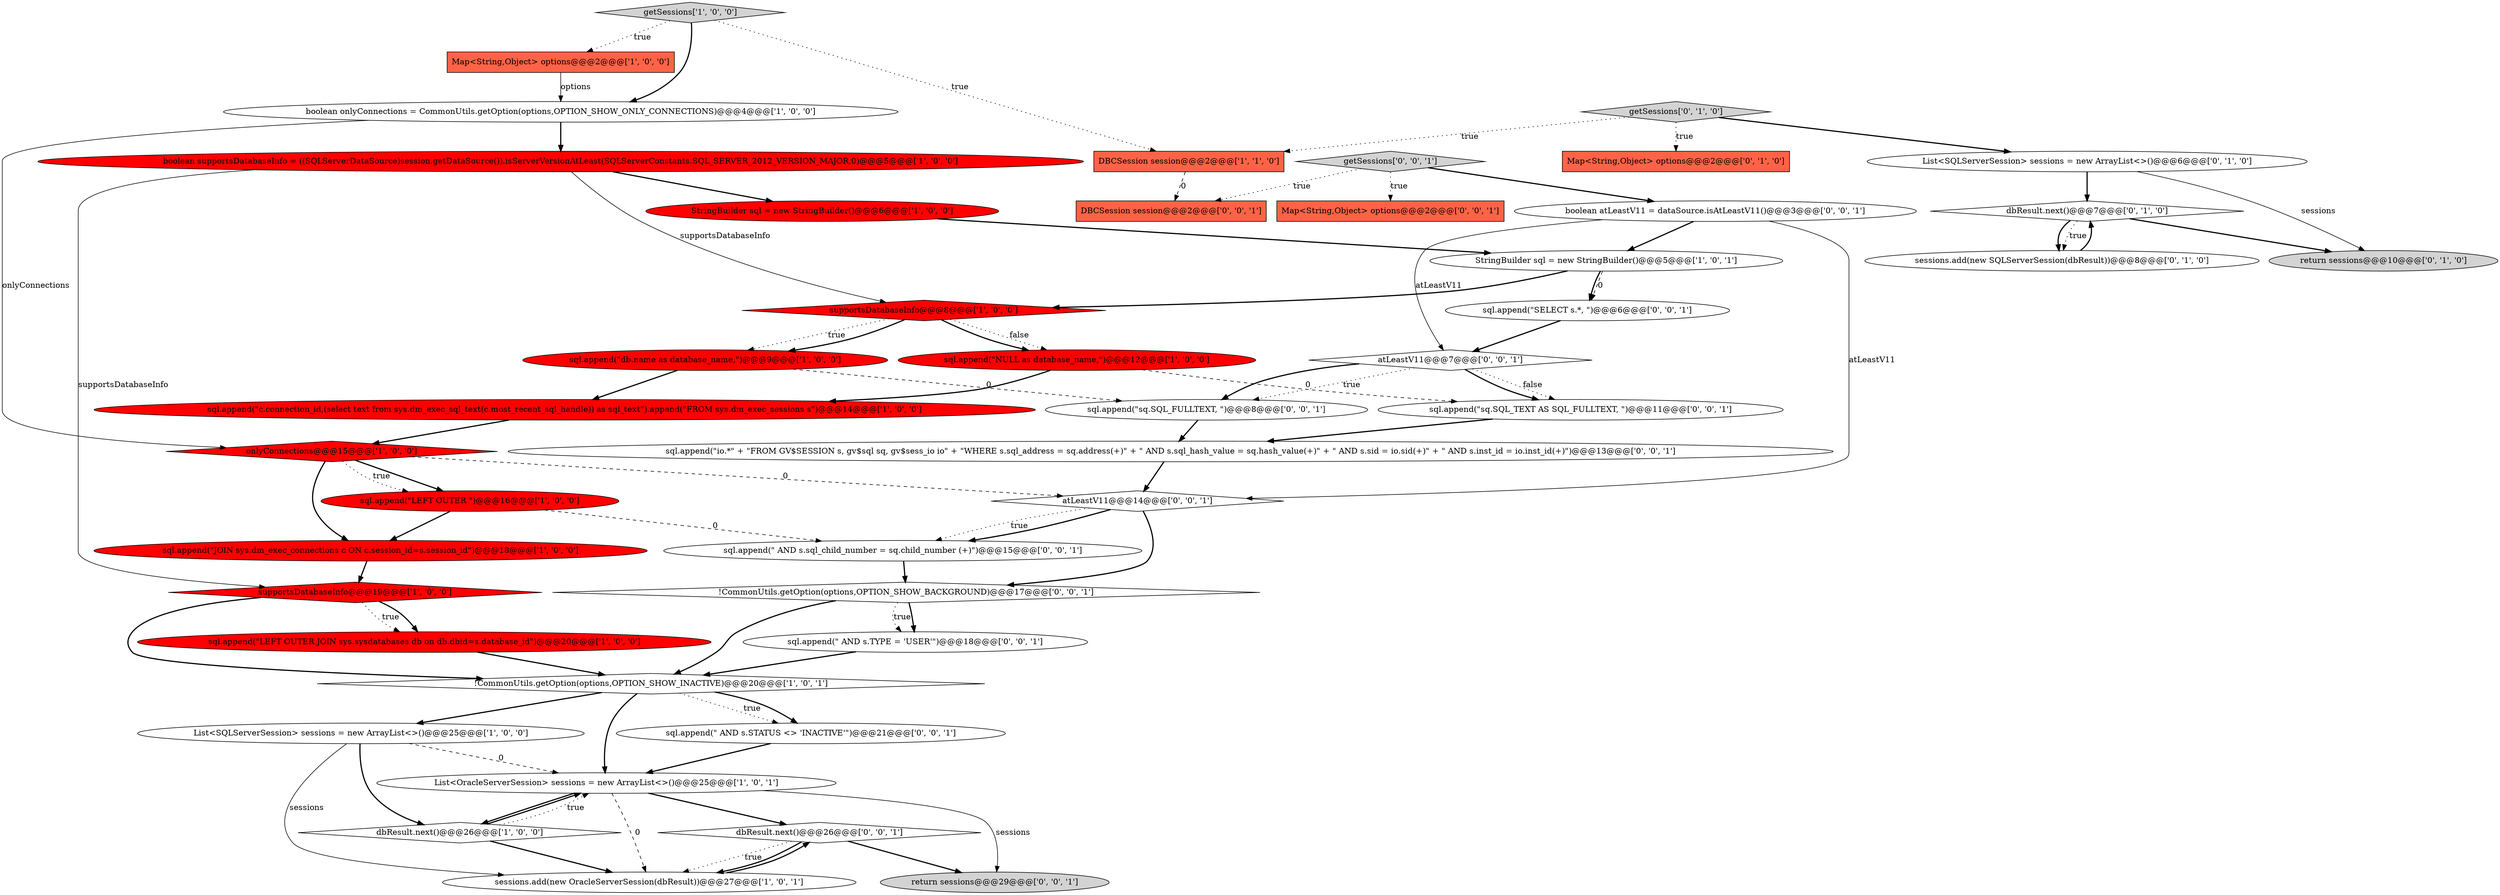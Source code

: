digraph {
35 [style = filled, label = "!CommonUtils.getOption(options,OPTION_SHOW_BACKGROUND)@@@17@@@['0', '0', '1']", fillcolor = white, shape = diamond image = "AAA0AAABBB3BBB"];
27 [style = filled, label = "atLeastV11@@@7@@@['0', '0', '1']", fillcolor = white, shape = diamond image = "AAA0AAABBB3BBB"];
21 [style = filled, label = "dbResult.next()@@@7@@@['0', '1', '0']", fillcolor = white, shape = diamond image = "AAA0AAABBB2BBB"];
23 [style = filled, label = "getSessions['0', '1', '0']", fillcolor = lightgray, shape = diamond image = "AAA0AAABBB2BBB"];
17 [style = filled, label = "supportsDatabaseInfo@@@19@@@['1', '0', '0']", fillcolor = red, shape = diamond image = "AAA1AAABBB1BBB"];
25 [style = filled, label = "Map<String,Object> options@@@2@@@['0', '1', '0']", fillcolor = tomato, shape = box image = "AAA0AAABBB2BBB"];
6 [style = filled, label = "sql.append(\"db.name as database_name,\")@@@9@@@['1', '0', '0']", fillcolor = red, shape = ellipse image = "AAA1AAABBB1BBB"];
29 [style = filled, label = "sql.append(\"io.*\" + \"FROM GV$SESSION s, gv$sql sq, gv$sess_io io\" + \"WHERE s.sql_address = sq.address(+)\" + \" AND s.sql_hash_value = sq.hash_value(+)\" + \" AND s.sid = io.sid(+)\" + \" AND s.inst_id = io.inst_id(+)\")@@@13@@@['0', '0', '1']", fillcolor = white, shape = ellipse image = "AAA0AAABBB3BBB"];
24 [style = filled, label = "List<SQLServerSession> sessions = new ArrayList<>()@@@6@@@['0', '1', '0']", fillcolor = white, shape = ellipse image = "AAA0AAABBB2BBB"];
33 [style = filled, label = "dbResult.next()@@@26@@@['0', '0', '1']", fillcolor = white, shape = diamond image = "AAA0AAABBB3BBB"];
3 [style = filled, label = "sessions.add(new OracleServerSession(dbResult))@@@27@@@['1', '0', '1']", fillcolor = white, shape = ellipse image = "AAA0AAABBB1BBB"];
34 [style = filled, label = "sql.append(\" AND s.TYPE = 'USER'\")@@@18@@@['0', '0', '1']", fillcolor = white, shape = ellipse image = "AAA0AAABBB3BBB"];
32 [style = filled, label = "sql.append(\"SELECT s.*, \")@@@6@@@['0', '0', '1']", fillcolor = white, shape = ellipse image = "AAA0AAABBB3BBB"];
12 [style = filled, label = "boolean supportsDatabaseInfo = ((SQLServerDataSource)session.getDataSource()).isServerVersionAtLeast(SQLServerConstants.SQL_SERVER_2012_VERSION_MAJOR,0)@@@5@@@['1', '0', '0']", fillcolor = red, shape = ellipse image = "AAA1AAABBB1BBB"];
18 [style = filled, label = "!CommonUtils.getOption(options,OPTION_SHOW_INACTIVE)@@@20@@@['1', '0', '1']", fillcolor = white, shape = diamond image = "AAA0AAABBB1BBB"];
13 [style = filled, label = "sql.append(\"LEFT OUTER \")@@@16@@@['1', '0', '0']", fillcolor = red, shape = ellipse image = "AAA1AAABBB1BBB"];
9 [style = filled, label = "StringBuilder sql = new StringBuilder()@@@5@@@['1', '0', '1']", fillcolor = white, shape = ellipse image = "AAA0AAABBB1BBB"];
26 [style = filled, label = "sessions.add(new SQLServerSession(dbResult))@@@8@@@['0', '1', '0']", fillcolor = white, shape = ellipse image = "AAA0AAABBB2BBB"];
42 [style = filled, label = "return sessions@@@29@@@['0', '0', '1']", fillcolor = lightgray, shape = ellipse image = "AAA0AAABBB3BBB"];
14 [style = filled, label = "dbResult.next()@@@26@@@['1', '0', '0']", fillcolor = white, shape = diamond image = "AAA0AAABBB1BBB"];
16 [style = filled, label = "DBCSession session@@@2@@@['1', '1', '0']", fillcolor = tomato, shape = box image = "AAA0AAABBB1BBB"];
1 [style = filled, label = "StringBuilder sql = new StringBuilder()@@@6@@@['1', '0', '0']", fillcolor = red, shape = ellipse image = "AAA1AAABBB1BBB"];
28 [style = filled, label = "atLeastV11@@@14@@@['0', '0', '1']", fillcolor = white, shape = diamond image = "AAA0AAABBB3BBB"];
20 [style = filled, label = "supportsDatabaseInfo@@@8@@@['1', '0', '0']", fillcolor = red, shape = diamond image = "AAA1AAABBB1BBB"];
11 [style = filled, label = "boolean onlyConnections = CommonUtils.getOption(options,OPTION_SHOW_ONLY_CONNECTIONS)@@@4@@@['1', '0', '0']", fillcolor = white, shape = ellipse image = "AAA0AAABBB1BBB"];
7 [style = filled, label = "getSessions['1', '0', '0']", fillcolor = lightgray, shape = diamond image = "AAA0AAABBB1BBB"];
37 [style = filled, label = "boolean atLeastV11 = dataSource.isAtLeastV11()@@@3@@@['0', '0', '1']", fillcolor = white, shape = ellipse image = "AAA0AAABBB3BBB"];
31 [style = filled, label = "sql.append(\" AND s.sql_child_number = sq.child_number (+)\")@@@15@@@['0', '0', '1']", fillcolor = white, shape = ellipse image = "AAA0AAABBB3BBB"];
40 [style = filled, label = "sql.append(\"sq.SQL_TEXT AS SQL_FULLTEXT, \")@@@11@@@['0', '0', '1']", fillcolor = white, shape = ellipse image = "AAA0AAABBB3BBB"];
41 [style = filled, label = "sql.append(\" AND s.STATUS <> 'INACTIVE'\")@@@21@@@['0', '0', '1']", fillcolor = white, shape = ellipse image = "AAA0AAABBB3BBB"];
2 [style = filled, label = "sql.append(\"c.connection_id,(select text from sys.dm_exec_sql_text(c.most_recent_sql_handle)) as sql_text\").append(\"FROM sys.dm_exec_sessions s\")@@@14@@@['1', '0', '0']", fillcolor = red, shape = ellipse image = "AAA1AAABBB1BBB"];
5 [style = filled, label = "List<SQLServerSession> sessions = new ArrayList<>()@@@25@@@['1', '0', '0']", fillcolor = white, shape = ellipse image = "AAA0AAABBB1BBB"];
10 [style = filled, label = "List<OracleServerSession> sessions = new ArrayList<>()@@@25@@@['1', '0', '1']", fillcolor = white, shape = ellipse image = "AAA0AAABBB1BBB"];
15 [style = filled, label = "sql.append(\"JOIN sys.dm_exec_connections c ON c.session_id=s.session_id\")@@@18@@@['1', '0', '0']", fillcolor = red, shape = ellipse image = "AAA1AAABBB1BBB"];
30 [style = filled, label = "Map<String,Object> options@@@2@@@['0', '0', '1']", fillcolor = tomato, shape = box image = "AAA0AAABBB3BBB"];
38 [style = filled, label = "DBCSession session@@@2@@@['0', '0', '1']", fillcolor = tomato, shape = box image = "AAA0AAABBB3BBB"];
22 [style = filled, label = "return sessions@@@10@@@['0', '1', '0']", fillcolor = lightgray, shape = ellipse image = "AAA0AAABBB2BBB"];
39 [style = filled, label = "sql.append(\"sq.SQL_FULLTEXT, \")@@@8@@@['0', '0', '1']", fillcolor = white, shape = ellipse image = "AAA0AAABBB3BBB"];
4 [style = filled, label = "onlyConnections@@@15@@@['1', '0', '0']", fillcolor = red, shape = diamond image = "AAA1AAABBB1BBB"];
36 [style = filled, label = "getSessions['0', '0', '1']", fillcolor = lightgray, shape = diamond image = "AAA0AAABBB3BBB"];
19 [style = filled, label = "sql.append(\"NULL as database_name,\")@@@12@@@['1', '0', '0']", fillcolor = red, shape = ellipse image = "AAA1AAABBB1BBB"];
8 [style = filled, label = "Map<String,Object> options@@@2@@@['1', '0', '0']", fillcolor = tomato, shape = box image = "AAA0AAABBB1BBB"];
0 [style = filled, label = "sql.append(\"LEFT OUTER JOIN sys.sysdatabases db on db.dbid=s.database_id\")@@@20@@@['1', '0', '0']", fillcolor = red, shape = ellipse image = "AAA1AAABBB1BBB"];
23->16 [style = dotted, label="true"];
14->3 [style = bold, label=""];
20->6 [style = dotted, label="true"];
28->31 [style = dotted, label="true"];
17->0 [style = dotted, label="true"];
33->3 [style = dotted, label="true"];
7->11 [style = bold, label=""];
16->38 [style = dashed, label="0"];
35->18 [style = bold, label=""];
33->3 [style = bold, label=""];
27->39 [style = dotted, label="true"];
10->14 [style = bold, label=""];
27->40 [style = dotted, label="false"];
11->4 [style = solid, label="onlyConnections"];
37->27 [style = solid, label="atLeastV11"];
28->31 [style = bold, label=""];
4->13 [style = bold, label=""];
4->15 [style = bold, label=""];
9->32 [style = bold, label=""];
10->3 [style = dashed, label="0"];
34->18 [style = bold, label=""];
14->10 [style = bold, label=""];
32->27 [style = bold, label=""];
9->20 [style = bold, label=""];
11->12 [style = bold, label=""];
19->2 [style = bold, label=""];
20->6 [style = bold, label=""];
5->14 [style = bold, label=""];
41->10 [style = bold, label=""];
3->33 [style = bold, label=""];
12->1 [style = bold, label=""];
2->4 [style = bold, label=""];
12->17 [style = solid, label="supportsDatabaseInfo"];
36->38 [style = dotted, label="true"];
14->10 [style = dotted, label="true"];
1->9 [style = bold, label=""];
9->32 [style = dashed, label="0"];
12->20 [style = solid, label="supportsDatabaseInfo"];
37->9 [style = bold, label=""];
26->21 [style = bold, label=""];
6->2 [style = bold, label=""];
29->28 [style = bold, label=""];
4->28 [style = dashed, label="0"];
4->13 [style = dotted, label="true"];
40->29 [style = bold, label=""];
21->26 [style = bold, label=""];
15->17 [style = bold, label=""];
23->24 [style = bold, label=""];
27->39 [style = bold, label=""];
28->35 [style = bold, label=""];
17->0 [style = bold, label=""];
31->35 [style = bold, label=""];
18->10 [style = bold, label=""];
21->26 [style = dotted, label="true"];
24->21 [style = bold, label=""];
13->31 [style = dashed, label="0"];
21->22 [style = bold, label=""];
5->10 [style = dashed, label="0"];
24->22 [style = solid, label="sessions"];
18->5 [style = bold, label=""];
33->42 [style = bold, label=""];
7->16 [style = dotted, label="true"];
35->34 [style = dotted, label="true"];
18->41 [style = dotted, label="true"];
5->3 [style = solid, label="sessions"];
0->18 [style = bold, label=""];
27->40 [style = bold, label=""];
10->33 [style = bold, label=""];
13->15 [style = bold, label=""];
18->41 [style = bold, label=""];
36->37 [style = bold, label=""];
20->19 [style = dotted, label="false"];
35->34 [style = bold, label=""];
20->19 [style = bold, label=""];
7->8 [style = dotted, label="true"];
8->11 [style = solid, label="options"];
23->25 [style = dotted, label="true"];
19->40 [style = dashed, label="0"];
36->30 [style = dotted, label="true"];
17->18 [style = bold, label=""];
10->42 [style = solid, label="sessions"];
6->39 [style = dashed, label="0"];
39->29 [style = bold, label=""];
37->28 [style = solid, label="atLeastV11"];
}
